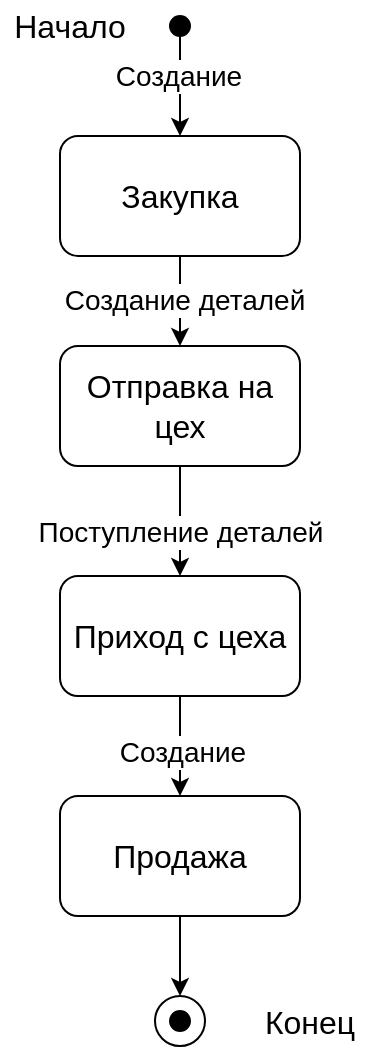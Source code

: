 <mxfile version="24.8.8">
  <diagram name="Страница — 1" id="axJ2qb1OFG-lA2MnpqJK">
    <mxGraphModel dx="1233" dy="625" grid="0" gridSize="10" guides="1" tooltips="1" connect="1" arrows="1" fold="1" page="1" pageScale="1" pageWidth="827" pageHeight="1169" math="0" shadow="0">
      <root>
        <mxCell id="0" />
        <mxCell id="1" parent="0" />
        <mxCell id="BT_EA1Lm7mCwIWJbbkjm-6" style="edgeStyle=orthogonalEdgeStyle;rounded=0;orthogonalLoop=1;jettySize=auto;html=1;entryX=0.5;entryY=0;entryDx=0;entryDy=0;" edge="1" parent="1" source="BT_EA1Lm7mCwIWJbbkjm-2" target="BT_EA1Lm7mCwIWJbbkjm-3">
          <mxGeometry relative="1" as="geometry" />
        </mxCell>
        <mxCell id="BT_EA1Lm7mCwIWJbbkjm-7" value="&lt;font style=&quot;font-size: 14px;&quot;&gt;Создание деталей&lt;/font&gt;" style="edgeLabel;html=1;align=center;verticalAlign=middle;resizable=0;points=[];" vertex="1" connectable="0" parent="BT_EA1Lm7mCwIWJbbkjm-6">
          <mxGeometry x="-0.013" y="2" relative="1" as="geometry">
            <mxPoint as="offset" />
          </mxGeometry>
        </mxCell>
        <mxCell id="BT_EA1Lm7mCwIWJbbkjm-2" value="&lt;font style=&quot;font-size: 16px;&quot;&gt;Закупка&lt;/font&gt;" style="rounded=1;whiteSpace=wrap;html=1;" vertex="1" parent="1">
          <mxGeometry x="320" y="80" width="120" height="60" as="geometry" />
        </mxCell>
        <mxCell id="BT_EA1Lm7mCwIWJbbkjm-8" style="edgeStyle=orthogonalEdgeStyle;rounded=0;orthogonalLoop=1;jettySize=auto;html=1;entryX=0.5;entryY=0;entryDx=0;entryDy=0;" edge="1" parent="1" source="BT_EA1Lm7mCwIWJbbkjm-3" target="BT_EA1Lm7mCwIWJbbkjm-4">
          <mxGeometry relative="1" as="geometry" />
        </mxCell>
        <mxCell id="BT_EA1Lm7mCwIWJbbkjm-9" value="&lt;font style=&quot;font-size: 14px;&quot;&gt;Поступление деталей&lt;/font&gt;" style="edgeLabel;html=1;align=center;verticalAlign=middle;resizable=0;points=[];" vertex="1" connectable="0" parent="BT_EA1Lm7mCwIWJbbkjm-8">
          <mxGeometry x="0.207" relative="1" as="geometry">
            <mxPoint as="offset" />
          </mxGeometry>
        </mxCell>
        <mxCell id="BT_EA1Lm7mCwIWJbbkjm-3" value="&lt;span style=&quot;font-size: 16px;&quot;&gt;Отправка на цех&lt;/span&gt;" style="rounded=1;whiteSpace=wrap;html=1;" vertex="1" parent="1">
          <mxGeometry x="320" y="185" width="120" height="60" as="geometry" />
        </mxCell>
        <mxCell id="BT_EA1Lm7mCwIWJbbkjm-10" style="edgeStyle=orthogonalEdgeStyle;rounded=0;orthogonalLoop=1;jettySize=auto;html=1;entryX=0.5;entryY=0;entryDx=0;entryDy=0;" edge="1" parent="1" source="BT_EA1Lm7mCwIWJbbkjm-4" target="BT_EA1Lm7mCwIWJbbkjm-5">
          <mxGeometry relative="1" as="geometry" />
        </mxCell>
        <mxCell id="BT_EA1Lm7mCwIWJbbkjm-11" value="&lt;font style=&quot;font-size: 14px;&quot;&gt;Создание&lt;/font&gt;" style="edgeLabel;html=1;align=center;verticalAlign=middle;resizable=0;points=[];" vertex="1" connectable="0" parent="BT_EA1Lm7mCwIWJbbkjm-10">
          <mxGeometry x="0.128" y="1" relative="1" as="geometry">
            <mxPoint as="offset" />
          </mxGeometry>
        </mxCell>
        <mxCell id="BT_EA1Lm7mCwIWJbbkjm-4" value="&lt;span style=&quot;font-size: 16px;&quot;&gt;Приход с цеха&lt;/span&gt;" style="rounded=1;whiteSpace=wrap;html=1;" vertex="1" parent="1">
          <mxGeometry x="320" y="300" width="120" height="60" as="geometry" />
        </mxCell>
        <mxCell id="BT_EA1Lm7mCwIWJbbkjm-20" style="edgeStyle=orthogonalEdgeStyle;rounded=0;orthogonalLoop=1;jettySize=auto;html=1;exitX=0.5;exitY=1;exitDx=0;exitDy=0;entryX=0.5;entryY=0;entryDx=0;entryDy=0;" edge="1" parent="1" source="BT_EA1Lm7mCwIWJbbkjm-5" target="BT_EA1Lm7mCwIWJbbkjm-16">
          <mxGeometry relative="1" as="geometry" />
        </mxCell>
        <mxCell id="BT_EA1Lm7mCwIWJbbkjm-5" value="&lt;span style=&quot;font-size: 16px;&quot;&gt;Продажа&lt;/span&gt;" style="rounded=1;whiteSpace=wrap;html=1;" vertex="1" parent="1">
          <mxGeometry x="320" y="410" width="120" height="60" as="geometry" />
        </mxCell>
        <mxCell id="BT_EA1Lm7mCwIWJbbkjm-13" style="edgeStyle=orthogonalEdgeStyle;rounded=0;orthogonalLoop=1;jettySize=auto;html=1;exitX=0.5;exitY=0;exitDx=0;exitDy=0;entryX=0.5;entryY=0;entryDx=0;entryDy=0;" edge="1" parent="1" source="BT_EA1Lm7mCwIWJbbkjm-12" target="BT_EA1Lm7mCwIWJbbkjm-2">
          <mxGeometry relative="1" as="geometry">
            <Array as="points">
              <mxPoint x="380" y="40" />
              <mxPoint x="380" y="40" />
            </Array>
          </mxGeometry>
        </mxCell>
        <mxCell id="BT_EA1Lm7mCwIWJbbkjm-14" value="&lt;font style=&quot;font-size: 14px;&quot;&gt;Создание&lt;/font&gt;" style="edgeLabel;html=1;align=center;verticalAlign=middle;resizable=0;points=[];" vertex="1" connectable="0" parent="BT_EA1Lm7mCwIWJbbkjm-13">
          <mxGeometry x="-0.02" y="-1" relative="1" as="geometry">
            <mxPoint as="offset" />
          </mxGeometry>
        </mxCell>
        <mxCell id="BT_EA1Lm7mCwIWJbbkjm-12" value="" style="ellipse;whiteSpace=wrap;html=1;fillColor=#000000;" vertex="1" parent="1">
          <mxGeometry x="375" y="20" width="10" height="10" as="geometry" />
        </mxCell>
        <mxCell id="BT_EA1Lm7mCwIWJbbkjm-15" value="" style="ellipse;whiteSpace=wrap;html=1;fillColor=#000000;" vertex="1" parent="1">
          <mxGeometry x="375" y="517.5" width="10" height="10" as="geometry" />
        </mxCell>
        <mxCell id="BT_EA1Lm7mCwIWJbbkjm-16" value="" style="ellipse;whiteSpace=wrap;html=1;fillColor=none;" vertex="1" parent="1">
          <mxGeometry x="367.5" y="510" width="25" height="25" as="geometry" />
        </mxCell>
        <mxCell id="BT_EA1Lm7mCwIWJbbkjm-21" value="&lt;font style=&quot;font-size: 16px;&quot;&gt;Начало&lt;/font&gt;" style="rounded=0;whiteSpace=wrap;html=1;fillColor=none;strokeColor=none;" vertex="1" parent="1">
          <mxGeometry x="290" y="12.5" width="70" height="25" as="geometry" />
        </mxCell>
        <mxCell id="BT_EA1Lm7mCwIWJbbkjm-22" value="&lt;span style=&quot;font-size: 16px;&quot;&gt;Конец&lt;/span&gt;" style="rounded=0;whiteSpace=wrap;html=1;fillColor=none;strokeColor=none;" vertex="1" parent="1">
          <mxGeometry x="410" y="510" width="70" height="25" as="geometry" />
        </mxCell>
      </root>
    </mxGraphModel>
  </diagram>
</mxfile>
